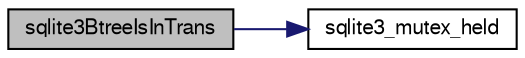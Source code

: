 digraph "sqlite3BtreeIsInTrans"
{
  edge [fontname="FreeSans",fontsize="10",labelfontname="FreeSans",labelfontsize="10"];
  node [fontname="FreeSans",fontsize="10",shape=record];
  rankdir="LR";
  Node455211 [label="sqlite3BtreeIsInTrans",height=0.2,width=0.4,color="black", fillcolor="grey75", style="filled", fontcolor="black"];
  Node455211 -> Node455212 [color="midnightblue",fontsize="10",style="solid",fontname="FreeSans"];
  Node455212 [label="sqlite3_mutex_held",height=0.2,width=0.4,color="black", fillcolor="white", style="filled",URL="$sqlite3_8c.html#acf77da68932b6bc163c5e68547ecc3e7"];
}
